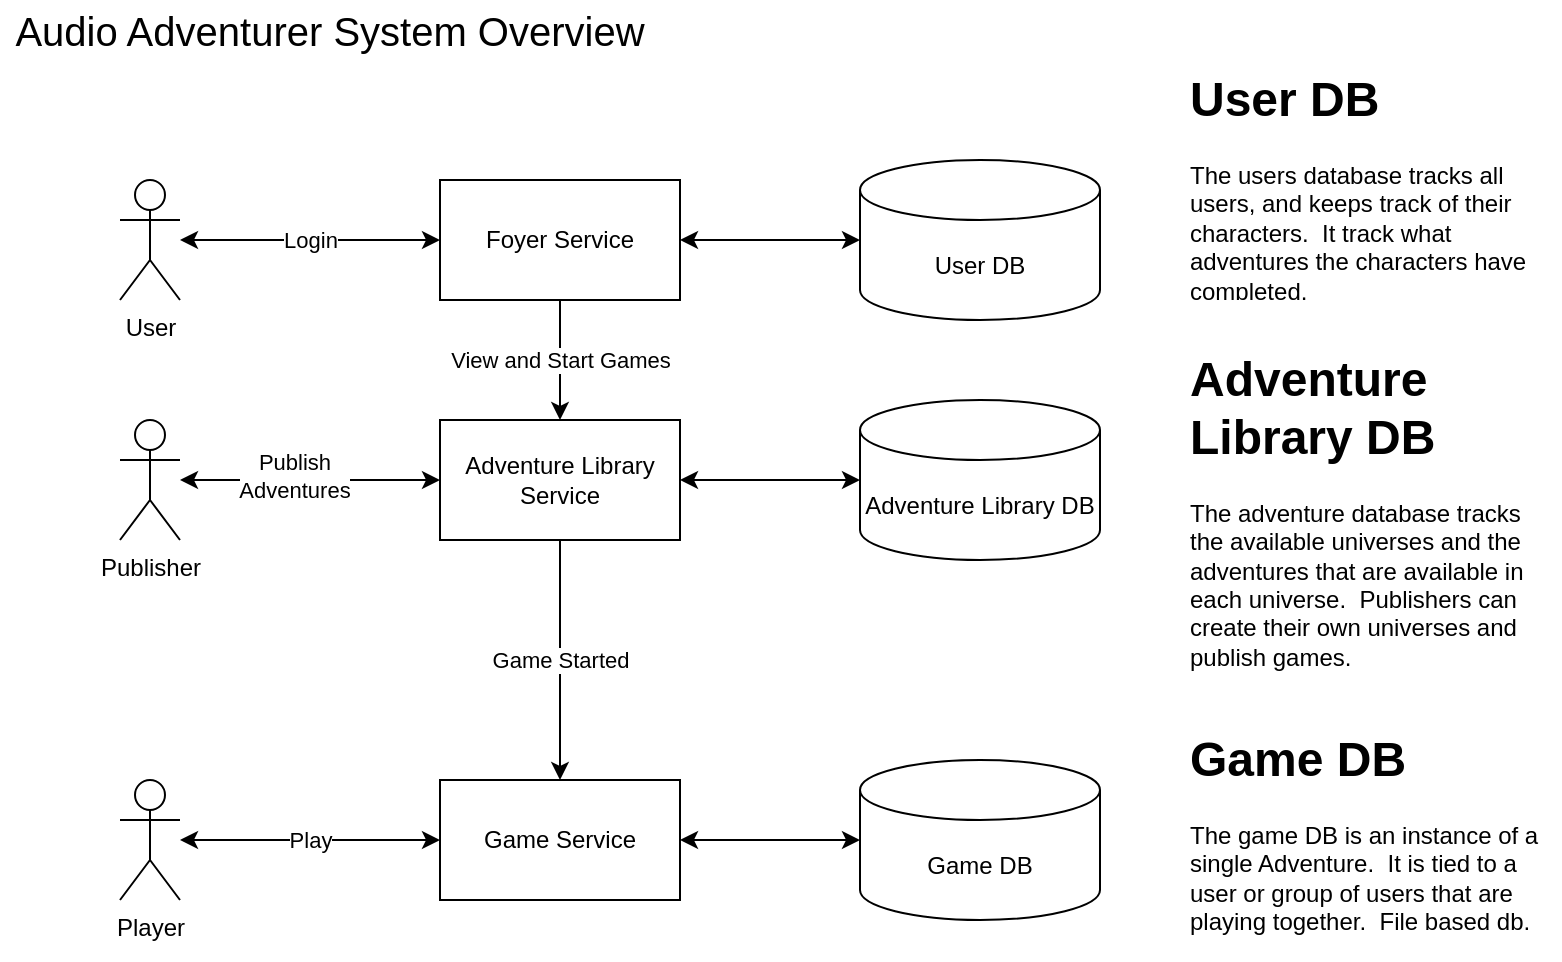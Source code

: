 <mxfile version="20.2.3" type="device"><diagram id="uNKmFPtsACGVf-Hl8RBv" name="Page-1"><mxGraphModel dx="995" dy="683" grid="1" gridSize="10" guides="1" tooltips="1" connect="1" arrows="1" fold="1" page="1" pageScale="1" pageWidth="850" pageHeight="1100" math="0" shadow="0"><root><mxCell id="0"/><mxCell id="1" parent="0"/><mxCell id="ZBFdyoI0-oXB4t_SyeOd-1" value="Foyer Service" style="rounded=0;whiteSpace=wrap;html=1;" vertex="1" parent="1"><mxGeometry x="230" y="100" width="120" height="60" as="geometry"/></mxCell><mxCell id="ZBFdyoI0-oXB4t_SyeOd-2" value="User" style="shape=umlActor;verticalLabelPosition=bottom;verticalAlign=top;html=1;outlineConnect=0;" vertex="1" parent="1"><mxGeometry x="70" y="100" width="30" height="60" as="geometry"/></mxCell><mxCell id="ZBFdyoI0-oXB4t_SyeOd-3" value="Adventure Library Service" style="rounded=0;whiteSpace=wrap;html=1;" vertex="1" parent="1"><mxGeometry x="230" y="220" width="120" height="60" as="geometry"/></mxCell><mxCell id="ZBFdyoI0-oXB4t_SyeOd-4" value="User DB" style="shape=cylinder3;whiteSpace=wrap;html=1;boundedLbl=1;backgroundOutline=1;size=15;" vertex="1" parent="1"><mxGeometry x="440" y="90" width="120" height="80" as="geometry"/></mxCell><mxCell id="ZBFdyoI0-oXB4t_SyeOd-5" value="Login" style="endArrow=classic;startArrow=classic;html=1;rounded=0;" edge="1" parent="1" source="ZBFdyoI0-oXB4t_SyeOd-2" target="ZBFdyoI0-oXB4t_SyeOd-1"><mxGeometry width="50" height="50" relative="1" as="geometry"><mxPoint x="380" y="320" as="sourcePoint"/><mxPoint x="430" y="270" as="targetPoint"/></mxGeometry></mxCell><mxCell id="ZBFdyoI0-oXB4t_SyeOd-6" value="" style="endArrow=classic;startArrow=classic;html=1;rounded=0;entryX=0;entryY=0.5;entryDx=0;entryDy=0;entryPerimeter=0;exitX=1;exitY=0.5;exitDx=0;exitDy=0;" edge="1" parent="1" source="ZBFdyoI0-oXB4t_SyeOd-1" target="ZBFdyoI0-oXB4t_SyeOd-4"><mxGeometry width="50" height="50" relative="1" as="geometry"><mxPoint x="380" y="320" as="sourcePoint"/><mxPoint x="430" y="270" as="targetPoint"/></mxGeometry></mxCell><mxCell id="ZBFdyoI0-oXB4t_SyeOd-7" value="Adventure Library DB" style="shape=cylinder3;whiteSpace=wrap;html=1;boundedLbl=1;backgroundOutline=1;size=15;" vertex="1" parent="1"><mxGeometry x="440" y="210" width="120" height="80" as="geometry"/></mxCell><mxCell id="ZBFdyoI0-oXB4t_SyeOd-8" value="&lt;h1&gt;User DB&lt;/h1&gt;&lt;div&gt;The users database tracks all users, and keeps track of their characters.&amp;nbsp; It track what adventures the characters have completed.&lt;/div&gt;" style="text;html=1;strokeColor=none;fillColor=none;spacing=5;spacingTop=-20;whiteSpace=wrap;overflow=hidden;rounded=0;" vertex="1" parent="1"><mxGeometry x="600" y="40" width="190" height="120" as="geometry"/></mxCell><mxCell id="ZBFdyoI0-oXB4t_SyeOd-9" value="&lt;h1&gt;Adventure Library DB&lt;/h1&gt;&lt;div&gt;The adventure database tracks the available universes and the adventures that are available in each universe.&amp;nbsp; Publishers can create their own universes and publish games.&lt;/div&gt;&lt;div&gt;&lt;br&gt;&lt;/div&gt;" style="text;html=1;strokeColor=none;fillColor=none;spacing=5;spacingTop=-20;whiteSpace=wrap;overflow=hidden;rounded=0;" vertex="1" parent="1"><mxGeometry x="600" y="180" width="190" height="170" as="geometry"/></mxCell><mxCell id="ZBFdyoI0-oXB4t_SyeOd-10" value="Publisher" style="shape=umlActor;verticalLabelPosition=bottom;verticalAlign=top;html=1;outlineConnect=0;" vertex="1" parent="1"><mxGeometry x="70" y="220" width="30" height="60" as="geometry"/></mxCell><mxCell id="ZBFdyoI0-oXB4t_SyeOd-12" value="" style="endArrow=classic;startArrow=classic;html=1;rounded=0;entryX=0;entryY=0.5;entryDx=0;entryDy=0;" edge="1" parent="1" source="ZBFdyoI0-oXB4t_SyeOd-10" target="ZBFdyoI0-oXB4t_SyeOd-3"><mxGeometry width="50" height="50" relative="1" as="geometry"><mxPoint x="380" y="320" as="sourcePoint"/><mxPoint x="430" y="270" as="targetPoint"/></mxGeometry></mxCell><mxCell id="ZBFdyoI0-oXB4t_SyeOd-15" value="Publish&lt;br&gt;Adventures" style="edgeLabel;html=1;align=center;verticalAlign=middle;resizable=0;points=[];" vertex="1" connectable="0" parent="ZBFdyoI0-oXB4t_SyeOd-12"><mxGeometry x="-0.133" y="2" relative="1" as="geometry"><mxPoint as="offset"/></mxGeometry></mxCell><mxCell id="ZBFdyoI0-oXB4t_SyeOd-13" value="" style="endArrow=classic;startArrow=classic;html=1;rounded=0;exitX=1;exitY=0.5;exitDx=0;exitDy=0;entryX=0;entryY=0.5;entryDx=0;entryDy=0;entryPerimeter=0;" edge="1" parent="1" source="ZBFdyoI0-oXB4t_SyeOd-3" target="ZBFdyoI0-oXB4t_SyeOd-7"><mxGeometry width="50" height="50" relative="1" as="geometry"><mxPoint x="380" y="320" as="sourcePoint"/><mxPoint x="430" y="270" as="targetPoint"/></mxGeometry></mxCell><mxCell id="ZBFdyoI0-oXB4t_SyeOd-14" value="View and Start Games" style="endArrow=classic;startArrow=none;html=1;rounded=0;exitX=0.5;exitY=1;exitDx=0;exitDy=0;entryX=0.5;entryY=0;entryDx=0;entryDy=0;startFill=0;" edge="1" parent="1" source="ZBFdyoI0-oXB4t_SyeOd-1" target="ZBFdyoI0-oXB4t_SyeOd-3"><mxGeometry width="50" height="50" relative="1" as="geometry"><mxPoint x="380" y="320" as="sourcePoint"/><mxPoint x="430" y="270" as="targetPoint"/></mxGeometry></mxCell><mxCell id="ZBFdyoI0-oXB4t_SyeOd-16" value="Game DB" style="shape=cylinder3;whiteSpace=wrap;html=1;boundedLbl=1;backgroundOutline=1;size=15;" vertex="1" parent="1"><mxGeometry x="440" y="390" width="120" height="80" as="geometry"/></mxCell><mxCell id="ZBFdyoI0-oXB4t_SyeOd-17" value="&lt;h1&gt;Game DB&lt;/h1&gt;&lt;div&gt;The game DB is an instance of a single Adventure.&amp;nbsp; It is tied to a user or group of users that are playing together.&amp;nbsp; File based db.&lt;/div&gt;" style="text;html=1;strokeColor=none;fillColor=none;spacing=5;spacingTop=-20;whiteSpace=wrap;overflow=hidden;rounded=0;" vertex="1" parent="1"><mxGeometry x="600" y="370" width="190" height="120" as="geometry"/></mxCell><mxCell id="ZBFdyoI0-oXB4t_SyeOd-19" value="Game Service" style="rounded=0;whiteSpace=wrap;html=1;" vertex="1" parent="1"><mxGeometry x="230" y="400" width="120" height="60" as="geometry"/></mxCell><mxCell id="ZBFdyoI0-oXB4t_SyeOd-20" value="" style="endArrow=classic;startArrow=classic;html=1;rounded=0;exitX=1;exitY=0.5;exitDx=0;exitDy=0;entryX=0;entryY=0.5;entryDx=0;entryDy=0;entryPerimeter=0;" edge="1" parent="1" source="ZBFdyoI0-oXB4t_SyeOd-19" target="ZBFdyoI0-oXB4t_SyeOd-16"><mxGeometry width="50" height="50" relative="1" as="geometry"><mxPoint x="380" y="300" as="sourcePoint"/><mxPoint x="430" y="250" as="targetPoint"/></mxGeometry></mxCell><mxCell id="ZBFdyoI0-oXB4t_SyeOd-21" value="Player" style="shape=umlActor;verticalLabelPosition=bottom;verticalAlign=top;html=1;outlineConnect=0;" vertex="1" parent="1"><mxGeometry x="70" y="400" width="30" height="60" as="geometry"/></mxCell><mxCell id="ZBFdyoI0-oXB4t_SyeOd-22" value="Game Started" style="endArrow=classic;html=1;rounded=0;exitX=0.5;exitY=1;exitDx=0;exitDy=0;" edge="1" parent="1" source="ZBFdyoI0-oXB4t_SyeOd-3" target="ZBFdyoI0-oXB4t_SyeOd-19"><mxGeometry width="50" height="50" relative="1" as="geometry"><mxPoint x="380" y="300" as="sourcePoint"/><mxPoint x="430" y="250" as="targetPoint"/></mxGeometry></mxCell><mxCell id="ZBFdyoI0-oXB4t_SyeOd-23" value="Play" style="endArrow=classic;startArrow=classic;html=1;rounded=0;entryX=0;entryY=0.5;entryDx=0;entryDy=0;" edge="1" parent="1" source="ZBFdyoI0-oXB4t_SyeOd-21" target="ZBFdyoI0-oXB4t_SyeOd-19"><mxGeometry width="50" height="50" relative="1" as="geometry"><mxPoint x="380" y="300" as="sourcePoint"/><mxPoint x="430" y="250" as="targetPoint"/></mxGeometry></mxCell><mxCell id="ZBFdyoI0-oXB4t_SyeOd-25" value="Audio Adventurer System Overview" style="text;html=1;strokeColor=none;fillColor=none;align=center;verticalAlign=middle;whiteSpace=wrap;rounded=0;fontSize=20;" vertex="1" parent="1"><mxGeometry x="10" y="10" width="330" height="30" as="geometry"/></mxCell></root></mxGraphModel></diagram></mxfile>